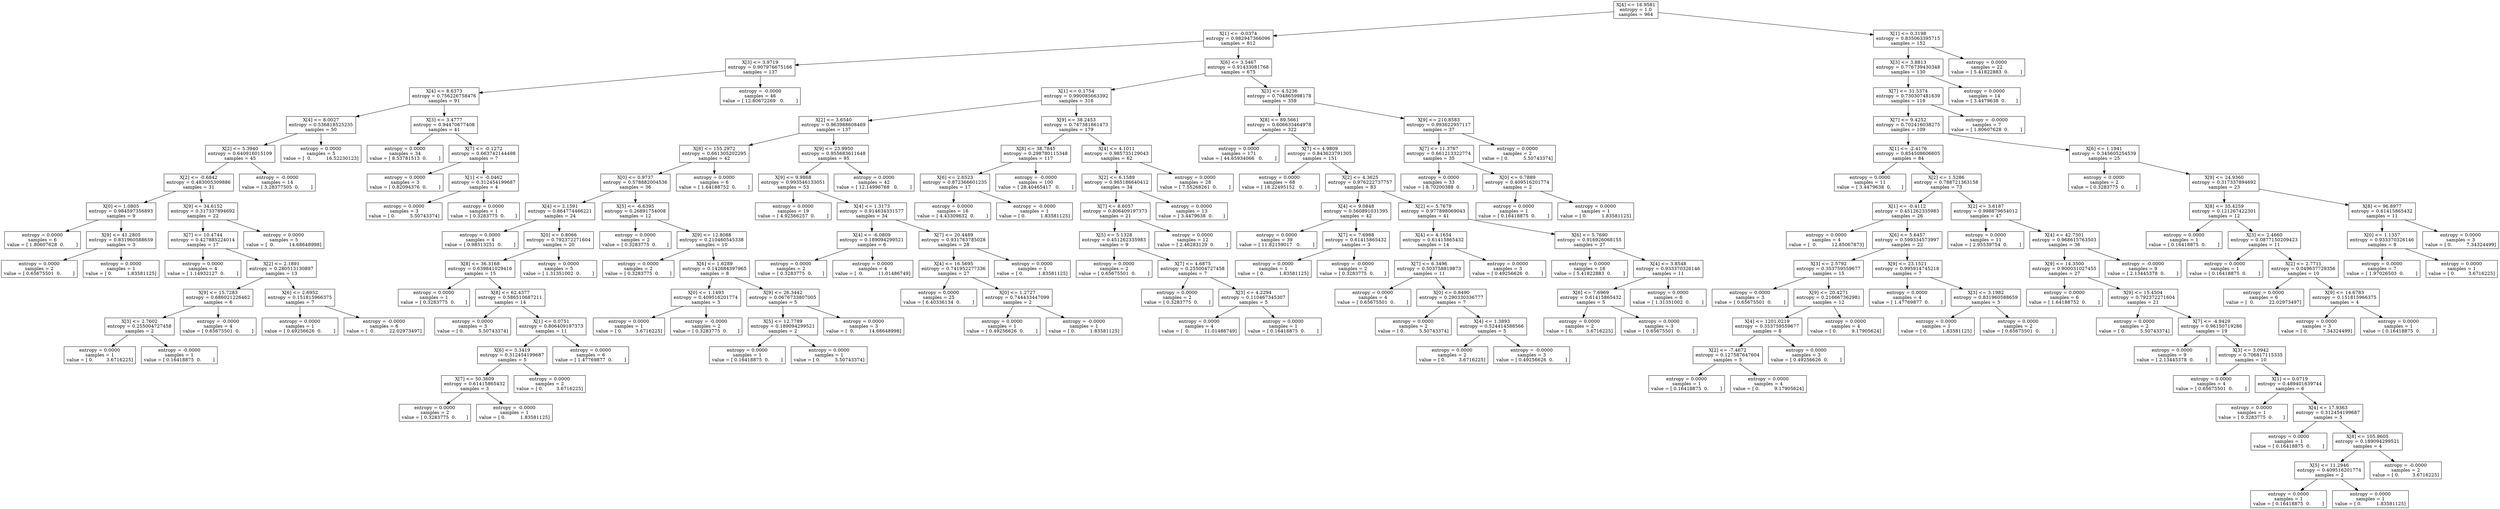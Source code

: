 digraph Tree {
0 [label="X[4] <= 16.9581\nentropy = 1.0\nsamples = 964", shape="box"] ;
1 [label="X[1] <= -0.0374\nentropy = 0.982947366096\nsamples = 812", shape="box"] ;
0 -> 1 ;
2 [label="X[3] <= 3.9719\nentropy = 0.907976675166\nsamples = 137", shape="box"] ;
1 -> 2 ;
3 [label="X[4] <= 8.6373\nentropy = 0.756226758476\nsamples = 91", shape="box"] ;
2 -> 3 ;
4 [label="X[4] <= 8.0027\nentropy = 0.536818525235\nsamples = 50", shape="box"] ;
3 -> 4 ;
5 [label="X[2] <= 5.3940\nentropy = 0.640916015109\nsamples = 45", shape="box"] ;
4 -> 5 ;
6 [label="X[2] <= -0.6842\nentropy = 0.483005309886\nsamples = 31", shape="box"] ;
5 -> 6 ;
7 [label="X[0] <= 1.0805\nentropy = 0.984597356893\nsamples = 9", shape="box"] ;
6 -> 7 ;
8 [label="entropy = 0.0000\nsamples = 6\nvalue = [ 1.80607628  0.        ]", shape="box"] ;
7 -> 8 ;
9 [label="X[9] <= 41.2805\nentropy = 0.831960588659\nsamples = 3", shape="box"] ;
7 -> 9 ;
10 [label="entropy = 0.0000\nsamples = 2\nvalue = [ 0.65675501  0.        ]", shape="box"] ;
9 -> 10 ;
11 [label="entropy = 0.0000\nsamples = 1\nvalue = [ 0.          1.83581125]", shape="box"] ;
9 -> 11 ;
12 [label="X[9] <= 34.6152\nentropy = 0.317337894692\nsamples = 22", shape="box"] ;
6 -> 12 ;
13 [label="X[7] <= 10.4744\nentropy = 0.427885224014\nsamples = 17", shape="box"] ;
12 -> 13 ;
14 [label="entropy = 0.0000\nsamples = 4\nvalue = [ 1.14932127  0.        ]", shape="box"] ;
13 -> 14 ;
15 [label="X[2] <= 2.1891\nentropy = 0.280513130897\nsamples = 13", shape="box"] ;
13 -> 15 ;
16 [label="X[9] <= 15.7283\nentropy = 0.686021226462\nsamples = 6", shape="box"] ;
15 -> 16 ;
17 [label="X[3] <= 2.7602\nentropy = 0.255004727458\nsamples = 2", shape="box"] ;
16 -> 17 ;
18 [label="entropy = 0.0000\nsamples = 1\nvalue = [ 0.         3.6716225]", shape="box"] ;
17 -> 18 ;
19 [label="entropy = -0.0000\nsamples = 1\nvalue = [ 0.16418875  0.        ]", shape="box"] ;
17 -> 19 ;
20 [label="entropy = -0.0000\nsamples = 4\nvalue = [ 0.65675501  0.        ]", shape="box"] ;
16 -> 20 ;
21 [label="X[6] <= 2.6952\nentropy = 0.151815966375\nsamples = 7", shape="box"] ;
15 -> 21 ;
22 [label="entropy = 0.0000\nsamples = 1\nvalue = [ 0.49256626  0.        ]", shape="box"] ;
21 -> 22 ;
23 [label="entropy = -0.0000\nsamples = 6\nvalue = [  0.          22.02973497]", shape="box"] ;
21 -> 23 ;
24 [label="entropy = 0.0000\nsamples = 5\nvalue = [  0.          14.68648998]", shape="box"] ;
12 -> 24 ;
25 [label="entropy = -0.0000\nsamples = 14\nvalue = [ 3.28377505  0.        ]", shape="box"] ;
5 -> 25 ;
26 [label="entropy = 0.0000\nsamples = 5\nvalue = [  0.          16.52230123]", shape="box"] ;
4 -> 26 ;
27 [label="X[3] <= 3.4777\nentropy = 0.94470677408\nsamples = 41", shape="box"] ;
3 -> 27 ;
28 [label="entropy = 0.0000\nsamples = 34\nvalue = [ 8.53781513  0.        ]", shape="box"] ;
27 -> 28 ;
29 [label="X[7] <= -0.1272\nentropy = 0.663742144498\nsamples = 7", shape="box"] ;
27 -> 29 ;
30 [label="entropy = 0.0000\nsamples = 3\nvalue = [ 0.82094376  0.        ]", shape="box"] ;
29 -> 30 ;
31 [label="X[1] <= -0.0462\nentropy = 0.312454199687\nsamples = 4", shape="box"] ;
29 -> 31 ;
32 [label="entropy = 0.0000\nsamples = 3\nvalue = [ 0.          5.50743374]", shape="box"] ;
31 -> 32 ;
33 [label="entropy = 0.0000\nsamples = 1\nvalue = [ 0.3283775  0.       ]", shape="box"] ;
31 -> 33 ;
34 [label="entropy = -0.0000\nsamples = 46\nvalue = [ 12.80672269   0.        ]", shape="box"] ;
2 -> 34 ;
35 [label="X[6] <= 3.5467\nentropy = 0.91433081768\nsamples = 675", shape="box"] ;
1 -> 35 ;
36 [label="X[1] <= 0.1754\nentropy = 0.990085663392\nsamples = 316", shape="box"] ;
35 -> 36 ;
37 [label="X[2] <= 3.6540\nentropy = 0.963988608469\nsamples = 137", shape="box"] ;
36 -> 37 ;
38 [label="X[8] <= 155.2972\nentropy = 0.661305202295\nsamples = 42", shape="box"] ;
37 -> 38 ;
39 [label="X[0] <= 0.9737\nentropy = 0.578882004536\nsamples = 36", shape="box"] ;
38 -> 39 ;
40 [label="X[4] <= 2.1591\nentropy = 0.864774466221\nsamples = 24", shape="box"] ;
39 -> 40 ;
41 [label="entropy = 0.0000\nsamples = 4\nvalue = [ 0.98513251  0.        ]", shape="box"] ;
40 -> 41 ;
42 [label="X[0] <= 0.8066\nentropy = 0.792372271604\nsamples = 20", shape="box"] ;
40 -> 42 ;
43 [label="X[8] <= 36.3168\nentropy = 0.639841029416\nsamples = 15", shape="box"] ;
42 -> 43 ;
44 [label="entropy = 0.0000\nsamples = 1\nvalue = [ 0.3283775  0.       ]", shape="box"] ;
43 -> 44 ;
45 [label="X[8] <= 62.4377\nentropy = 0.586510687211\nsamples = 14", shape="box"] ;
43 -> 45 ;
46 [label="entropy = 0.0000\nsamples = 3\nvalue = [ 0.          5.50743374]", shape="box"] ;
45 -> 46 ;
47 [label="X[1] <= 0.0751\nentropy = 0.806409197373\nsamples = 11", shape="box"] ;
45 -> 47 ;
48 [label="X[6] <= 3.3419\nentropy = 0.312454199687\nsamples = 5", shape="box"] ;
47 -> 48 ;
49 [label="X[7] <= 50.3609\nentropy = 0.61415865432\nsamples = 3", shape="box"] ;
48 -> 49 ;
50 [label="entropy = 0.0000\nsamples = 2\nvalue = [ 0.3283775  0.       ]", shape="box"] ;
49 -> 50 ;
51 [label="entropy = -0.0000\nsamples = 1\nvalue = [ 0.          1.83581125]", shape="box"] ;
49 -> 51 ;
52 [label="entropy = 0.0000\nsamples = 2\nvalue = [ 0.         3.6716225]", shape="box"] ;
48 -> 52 ;
53 [label="entropy = 0.0000\nsamples = 6\nvalue = [ 1.47769877  0.        ]", shape="box"] ;
47 -> 53 ;
54 [label="entropy = 0.0000\nsamples = 5\nvalue = [ 1.31351002  0.        ]", shape="box"] ;
42 -> 54 ;
55 [label="X[5] <= -6.6395\nentropy = 0.26891754008\nsamples = 12", shape="box"] ;
39 -> 55 ;
56 [label="entropy = 0.0000\nsamples = 2\nvalue = [ 0.3283775  0.       ]", shape="box"] ;
55 -> 56 ;
57 [label="X[9] <= 12.8088\nentropy = 0.210460545338\nsamples = 10", shape="box"] ;
55 -> 57 ;
58 [label="entropy = 0.0000\nsamples = 2\nvalue = [ 0.3283775  0.       ]", shape="box"] ;
57 -> 58 ;
59 [label="X[6] <= 1.6289\nentropy = 0.142684397965\nsamples = 8", shape="box"] ;
57 -> 59 ;
60 [label="X[0] <= 1.1493\nentropy = 0.409516201774\nsamples = 3", shape="box"] ;
59 -> 60 ;
61 [label="entropy = 0.0000\nsamples = 1\nvalue = [ 0.         3.6716225]", shape="box"] ;
60 -> 61 ;
62 [label="entropy = -0.0000\nsamples = 2\nvalue = [ 0.3283775  0.       ]", shape="box"] ;
60 -> 62 ;
63 [label="X[9] <= 26.3442\nentropy = 0.0676733807005\nsamples = 5", shape="box"] ;
59 -> 63 ;
64 [label="X[5] <= 12.7789\nentropy = 0.189094299521\nsamples = 2", shape="box"] ;
63 -> 64 ;
65 [label="entropy = 0.0000\nsamples = 1\nvalue = [ 0.16418875  0.        ]", shape="box"] ;
64 -> 65 ;
66 [label="entropy = 0.0000\nsamples = 1\nvalue = [ 0.          5.50743374]", shape="box"] ;
64 -> 66 ;
67 [label="entropy = 0.0000\nsamples = 3\nvalue = [  0.          14.68648998]", shape="box"] ;
63 -> 67 ;
68 [label="entropy = 0.0000\nsamples = 6\nvalue = [ 1.64188752  0.        ]", shape="box"] ;
38 -> 68 ;
69 [label="X[9] <= 23.9950\nentropy = 0.955683611648\nsamples = 95", shape="box"] ;
37 -> 69 ;
70 [label="X[9] <= 9.9868\nentropy = 0.993546133051\nsamples = 53", shape="box"] ;
69 -> 70 ;
71 [label="entropy = 0.0000\nsamples = 19\nvalue = [ 4.92566257  0.        ]", shape="box"] ;
70 -> 71 ;
72 [label="X[4] <= 1.3173\nentropy = 0.914634331577\nsamples = 34", shape="box"] ;
70 -> 72 ;
73 [label="X[4] <= -6.0809\nentropy = 0.189094299521\nsamples = 6", shape="box"] ;
72 -> 73 ;
74 [label="entropy = 0.0000\nsamples = 2\nvalue = [ 0.3283775  0.       ]", shape="box"] ;
73 -> 74 ;
75 [label="entropy = 0.0000\nsamples = 4\nvalue = [  0.          11.01486749]", shape="box"] ;
73 -> 75 ;
76 [label="X[7] <= 20.4489\nentropy = 0.931763785028\nsamples = 28", shape="box"] ;
72 -> 76 ;
77 [label="X[4] <= 16.5695\nentropy = 0.741952277336\nsamples = 27", shape="box"] ;
76 -> 77 ;
78 [label="entropy = 0.0000\nsamples = 25\nvalue = [ 6.40336134  0.        ]", shape="box"] ;
77 -> 78 ;
79 [label="X[0] <= 1.2727\nentropy = 0.744433447099\nsamples = 2", shape="box"] ;
77 -> 79 ;
80 [label="entropy = 0.0000\nsamples = 1\nvalue = [ 0.49256626  0.        ]", shape="box"] ;
79 -> 80 ;
81 [label="entropy = -0.0000\nsamples = 1\nvalue = [ 0.          1.83581125]", shape="box"] ;
79 -> 81 ;
82 [label="entropy = 0.0000\nsamples = 1\nvalue = [ 0.          1.83581125]", shape="box"] ;
76 -> 82 ;
83 [label="entropy = 0.0000\nsamples = 42\nvalue = [ 12.14996768   0.        ]", shape="box"] ;
69 -> 83 ;
84 [label="X[9] <= 38.2453\nentropy = 0.747381861473\nsamples = 179", shape="box"] ;
36 -> 84 ;
85 [label="X[8] <= 38.7845\nentropy = 0.298780115348\nsamples = 117", shape="box"] ;
84 -> 85 ;
86 [label="X[6] <= 2.6523\nentropy = 0.872366601235\nsamples = 17", shape="box"] ;
85 -> 86 ;
87 [label="entropy = 0.0000\nsamples = 16\nvalue = [ 4.43309632  0.        ]", shape="box"] ;
86 -> 87 ;
88 [label="entropy = -0.0000\nsamples = 1\nvalue = [ 0.          1.83581125]", shape="box"] ;
86 -> 88 ;
89 [label="entropy = -0.0000\nsamples = 100\nvalue = [ 28.40465417   0.        ]", shape="box"] ;
85 -> 89 ;
90 [label="X[4] <= 4.1011\nentropy = 0.985735129043\nsamples = 62", shape="box"] ;
84 -> 90 ;
91 [label="X[2] <= 6.1589\nentropy = 0.965186640412\nsamples = 34", shape="box"] ;
90 -> 91 ;
92 [label="X[7] <= 8.6057\nentropy = 0.806409197373\nsamples = 21", shape="box"] ;
91 -> 92 ;
93 [label="X[5] <= 5.1328\nentropy = 0.451262335983\nsamples = 9", shape="box"] ;
92 -> 93 ;
94 [label="entropy = 0.0000\nsamples = 2\nvalue = [ 0.65675501  0.        ]", shape="box"] ;
93 -> 94 ;
95 [label="X[7] <= 4.6875\nentropy = 0.255004727458\nsamples = 7", shape="box"] ;
93 -> 95 ;
96 [label="entropy = 0.0000\nsamples = 2\nvalue = [ 0.3283775  0.       ]", shape="box"] ;
95 -> 96 ;
97 [label="X[3] <= 4.2294\nentropy = 0.110467345307\nsamples = 5", shape="box"] ;
95 -> 97 ;
98 [label="entropy = 0.0000\nsamples = 4\nvalue = [  0.          11.01486749]", shape="box"] ;
97 -> 98 ;
99 [label="entropy = 0.0000\nsamples = 1\nvalue = [ 0.16418875  0.        ]", shape="box"] ;
97 -> 99 ;
100 [label="entropy = 0.0000\nsamples = 12\nvalue = [ 2.46283129  0.        ]", shape="box"] ;
92 -> 100 ;
101 [label="entropy = 0.0000\nsamples = 13\nvalue = [ 3.4479638  0.       ]", shape="box"] ;
91 -> 101 ;
102 [label="entropy = 0.0000\nsamples = 28\nvalue = [ 7.55268261  0.        ]", shape="box"] ;
90 -> 102 ;
103 [label="X[3] <= 4.5236\nentropy = 0.704865998178\nsamples = 359", shape="box"] ;
35 -> 103 ;
104 [label="X[8] <= 89.5661\nentropy = 0.606633464978\nsamples = 322", shape="box"] ;
103 -> 104 ;
105 [label="entropy = 0.0000\nsamples = 171\nvalue = [ 44.65934066   0.        ]", shape="box"] ;
104 -> 105 ;
106 [label="X[7] <= 4.9809\nentropy = 0.843623791305\nsamples = 151", shape="box"] ;
104 -> 106 ;
107 [label="entropy = 0.0000\nsamples = 68\nvalue = [ 18.22495152   0.        ]", shape="box"] ;
106 -> 107 ;
108 [label="X[2] <= 4.3625\nentropy = 0.976222737757\nsamples = 83", shape="box"] ;
106 -> 108 ;
109 [label="X[4] <= 9.0848\nentropy = 0.560891031395\nsamples = 42", shape="box"] ;
108 -> 109 ;
110 [label="entropy = 0.0000\nsamples = 39\nvalue = [ 11.82159017   0.        ]", shape="box"] ;
109 -> 110 ;
111 [label="X[7] <= 7.6988\nentropy = 0.61415865432\nsamples = 3", shape="box"] ;
109 -> 111 ;
112 [label="entropy = 0.0000\nsamples = 1\nvalue = [ 0.          1.83581125]", shape="box"] ;
111 -> 112 ;
113 [label="entropy = -0.0000\nsamples = 2\nvalue = [ 0.3283775  0.       ]", shape="box"] ;
111 -> 113 ;
114 [label="X[2] <= 5.7679\nentropy = 0.977898069043\nsamples = 41", shape="box"] ;
108 -> 114 ;
115 [label="X[4] <= 4.1654\nentropy = 0.61415865432\nsamples = 14", shape="box"] ;
114 -> 115 ;
116 [label="X[7] <= 6.3496\nentropy = 0.503758819873\nsamples = 11", shape="box"] ;
115 -> 116 ;
117 [label="entropy = 0.0000\nsamples = 4\nvalue = [ 0.65675501  0.        ]", shape="box"] ;
116 -> 117 ;
118 [label="X[0] <= 0.8490\nentropy = 0.290330336777\nsamples = 7", shape="box"] ;
116 -> 118 ;
119 [label="entropy = 0.0000\nsamples = 2\nvalue = [ 0.          5.50743374]", shape="box"] ;
118 -> 119 ;
120 [label="X[4] <= 1.3893\nentropy = 0.524414588566\nsamples = 5", shape="box"] ;
118 -> 120 ;
121 [label="entropy = 0.0000\nsamples = 2\nvalue = [ 0.         3.6716225]", shape="box"] ;
120 -> 121 ;
122 [label="entropy = -0.0000\nsamples = 3\nvalue = [ 0.49256626  0.        ]", shape="box"] ;
120 -> 122 ;
123 [label="entropy = 0.0000\nsamples = 3\nvalue = [ 0.49256626  0.        ]", shape="box"] ;
115 -> 123 ;
124 [label="X[6] <= 5.7690\nentropy = 0.916926068155\nsamples = 27", shape="box"] ;
114 -> 124 ;
125 [label="entropy = 0.0000\nsamples = 16\nvalue = [ 5.41822883  0.        ]", shape="box"] ;
124 -> 125 ;
126 [label="X[4] <= 3.8548\nentropy = 0.933370326146\nsamples = 11", shape="box"] ;
124 -> 126 ;
127 [label="X[6] <= 7.6969\nentropy = 0.61415865432\nsamples = 5", shape="box"] ;
126 -> 127 ;
128 [label="entropy = 0.0000\nsamples = 2\nvalue = [ 0.         3.6716225]", shape="box"] ;
127 -> 128 ;
129 [label="entropy = 0.0000\nsamples = 3\nvalue = [ 0.65675501  0.        ]", shape="box"] ;
127 -> 129 ;
130 [label="entropy = 0.0000\nsamples = 6\nvalue = [ 1.31351002  0.        ]", shape="box"] ;
126 -> 130 ;
131 [label="X[9] <= 210.8583\nentropy = 0.993622957117\nsamples = 37", shape="box"] ;
103 -> 131 ;
132 [label="X[7] <= 11.3767\nentropy = 0.661213322774\nsamples = 35", shape="box"] ;
131 -> 132 ;
133 [label="entropy = 0.0000\nsamples = 33\nvalue = [ 8.70200388  0.        ]", shape="box"] ;
132 -> 133 ;
134 [label="X[0] <= 0.7889\nentropy = 0.409516201774\nsamples = 2", shape="box"] ;
132 -> 134 ;
135 [label="entropy = 0.0000\nsamples = 1\nvalue = [ 0.16418875  0.        ]", shape="box"] ;
134 -> 135 ;
136 [label="entropy = 0.0000\nsamples = 1\nvalue = [ 0.          1.83581125]", shape="box"] ;
134 -> 136 ;
137 [label="entropy = 0.0000\nsamples = 2\nvalue = [ 0.          5.50743374]", shape="box"] ;
131 -> 137 ;
138 [label="X[1] <= 0.3198\nentropy = 0.835063395715\nsamples = 152", shape="box"] ;
0 -> 138 ;
139 [label="X[3] <= 3.8813\nentropy = 0.776739430348\nsamples = 130", shape="box"] ;
138 -> 139 ;
140 [label="X[7] <= 31.5374\nentropy = 0.730307481639\nsamples = 116", shape="box"] ;
139 -> 140 ;
141 [label="X[7] <= 9.4252\nentropy = 0.702416038275\nsamples = 109", shape="box"] ;
140 -> 141 ;
142 [label="X[1] <= -2.4176\nentropy = 0.854508606605\nsamples = 84", shape="box"] ;
141 -> 142 ;
143 [label="entropy = 0.0000\nsamples = 11\nvalue = [ 3.4479638  0.       ]", shape="box"] ;
142 -> 143 ;
144 [label="X[2] <= 1.5286\nentropy = 0.788721363158\nsamples = 73", shape="box"] ;
142 -> 144 ;
145 [label="X[1] <= -0.4112\nentropy = 0.451262335983\nsamples = 26", shape="box"] ;
144 -> 145 ;
146 [label="entropy = 0.0000\nsamples = 4\nvalue = [  0.          12.85067873]", shape="box"] ;
145 -> 146 ;
147 [label="X[6] <= 5.6457\nentropy = 0.599334573997\nsamples = 22", shape="box"] ;
145 -> 147 ;
148 [label="X[3] <= 2.5792\nentropy = 0.353759559677\nsamples = 15", shape="box"] ;
147 -> 148 ;
149 [label="entropy = 0.0000\nsamples = 3\nvalue = [ 0.65675501  0.        ]", shape="box"] ;
148 -> 149 ;
150 [label="X[9] <= 20.4271\nentropy = 0.216667362981\nsamples = 12", shape="box"] ;
148 -> 150 ;
151 [label="X[4] <= 1201.0219\nentropy = 0.353759559677\nsamples = 8", shape="box"] ;
150 -> 151 ;
152 [label="X[2] <= -7.4672\nentropy = 0.127587647604\nsamples = 5", shape="box"] ;
151 -> 152 ;
153 [label="entropy = 0.0000\nsamples = 1\nvalue = [ 0.16418875  0.        ]", shape="box"] ;
152 -> 153 ;
154 [label="entropy = 0.0000\nsamples = 4\nvalue = [ 0.          9.17905624]", shape="box"] ;
152 -> 154 ;
155 [label="entropy = 0.0000\nsamples = 3\nvalue = [ 0.49256626  0.        ]", shape="box"] ;
151 -> 155 ;
156 [label="entropy = 0.0000\nsamples = 4\nvalue = [ 0.          9.17905624]", shape="box"] ;
150 -> 156 ;
157 [label="X[9] <= 23.1521\nentropy = 0.995914745218\nsamples = 7", shape="box"] ;
147 -> 157 ;
158 [label="entropy = 0.0000\nsamples = 4\nvalue = [ 1.47769877  0.        ]", shape="box"] ;
157 -> 158 ;
159 [label="X[3] <= 3.1982\nentropy = 0.831960588659\nsamples = 3", shape="box"] ;
157 -> 159 ;
160 [label="entropy = 0.0000\nsamples = 1\nvalue = [ 0.          1.83581125]", shape="box"] ;
159 -> 160 ;
161 [label="entropy = 0.0000\nsamples = 2\nvalue = [ 0.65675501  0.        ]", shape="box"] ;
159 -> 161 ;
162 [label="X[2] <= 3.6187\nentropy = 0.998879654012\nsamples = 47", shape="box"] ;
144 -> 162 ;
163 [label="entropy = 0.0000\nsamples = 11\nvalue = [ 2.95539754  0.        ]", shape="box"] ;
162 -> 163 ;
164 [label="X[4] <= 42.7301\nentropy = 0.968615763503\nsamples = 36", shape="box"] ;
162 -> 164 ;
165 [label="X[9] <= 14.3500\nentropy = 0.900031027455\nsamples = 27", shape="box"] ;
164 -> 165 ;
166 [label="entropy = 0.0000\nsamples = 6\nvalue = [ 1.64188752  0.        ]", shape="box"] ;
165 -> 166 ;
167 [label="X[9] <= 15.4504\nentropy = 0.792372271604\nsamples = 21", shape="box"] ;
165 -> 167 ;
168 [label="entropy = 0.0000\nsamples = 2\nvalue = [ 0.          5.50743374]", shape="box"] ;
167 -> 168 ;
169 [label="X[7] <= -4.9429\nentropy = 0.96150719286\nsamples = 19", shape="box"] ;
167 -> 169 ;
170 [label="entropy = 0.0000\nsamples = 9\nvalue = [ 2.13445378  0.        ]", shape="box"] ;
169 -> 170 ;
171 [label="X[3] <= 3.0942\nentropy = 0.706817115335\nsamples = 10", shape="box"] ;
169 -> 171 ;
172 [label="entropy = 0.0000\nsamples = 4\nvalue = [ 0.65675501  0.        ]", shape="box"] ;
171 -> 172 ;
173 [label="X[1] <= 0.0719\nentropy = 0.489401639744\nsamples = 6", shape="box"] ;
171 -> 173 ;
174 [label="entropy = 0.0000\nsamples = 1\nvalue = [ 0.3283775  0.       ]", shape="box"] ;
173 -> 174 ;
175 [label="X[4] <= 17.9363\nentropy = 0.312454199687\nsamples = 5", shape="box"] ;
173 -> 175 ;
176 [label="entropy = 0.0000\nsamples = 1\nvalue = [ 0.16418875  0.        ]", shape="box"] ;
175 -> 176 ;
177 [label="X[8] <= 105.9605\nentropy = 0.189094299521\nsamples = 4", shape="box"] ;
175 -> 177 ;
178 [label="X[5] <= 11.2946\nentropy = 0.409516201774\nsamples = 2", shape="box"] ;
177 -> 178 ;
179 [label="entropy = 0.0000\nsamples = 1\nvalue = [ 0.16418875  0.        ]", shape="box"] ;
178 -> 179 ;
180 [label="entropy = 0.0000\nsamples = 1\nvalue = [ 0.          1.83581125]", shape="box"] ;
178 -> 180 ;
181 [label="entropy = -0.0000\nsamples = 2\nvalue = [ 0.         3.6716225]", shape="box"] ;
177 -> 181 ;
182 [label="entropy = -0.0000\nsamples = 9\nvalue = [ 2.13445378  0.        ]", shape="box"] ;
164 -> 182 ;
183 [label="X[6] <= 1.1941\nentropy = 0.345605254539\nsamples = 25", shape="box"] ;
141 -> 183 ;
184 [label="entropy = 0.0000\nsamples = 2\nvalue = [ 0.3283775  0.       ]", shape="box"] ;
183 -> 184 ;
185 [label="X[9] <= 24.9360\nentropy = 0.317337894692\nsamples = 23", shape="box"] ;
183 -> 185 ;
186 [label="X[8] <= 35.4259\nentropy = 0.121267422301\nsamples = 12", shape="box"] ;
185 -> 186 ;
187 [label="entropy = 0.0000\nsamples = 1\nvalue = [ 0.16418875  0.        ]", shape="box"] ;
186 -> 187 ;
188 [label="X[3] <= 2.4660\nentropy = 0.0877150209423\nsamples = 11", shape="box"] ;
186 -> 188 ;
189 [label="entropy = 0.0000\nsamples = 1\nvalue = [ 0.16418875  0.        ]", shape="box"] ;
188 -> 189 ;
190 [label="X[2] <= 2.7711\nentropy = 0.049637729356\nsamples = 10", shape="box"] ;
188 -> 190 ;
191 [label="entropy = 0.0000\nsamples = 6\nvalue = [  0.          22.02973497]", shape="box"] ;
190 -> 191 ;
192 [label="X[9] <= 14.6783\nentropy = 0.151815966375\nsamples = 4", shape="box"] ;
190 -> 192 ;
193 [label="entropy = 0.0000\nsamples = 3\nvalue = [ 0.          7.34324499]", shape="box"] ;
192 -> 193 ;
194 [label="entropy = 0.0000\nsamples = 1\nvalue = [ 0.16418875  0.        ]", shape="box"] ;
192 -> 194 ;
195 [label="X[8] <= 96.8977\nentropy = 0.61415865432\nsamples = 11", shape="box"] ;
185 -> 195 ;
196 [label="X[0] <= 1.1357\nentropy = 0.933370326146\nsamples = 8", shape="box"] ;
195 -> 196 ;
197 [label="entropy = 0.0000\nsamples = 7\nvalue = [ 1.97026503  0.        ]", shape="box"] ;
196 -> 197 ;
198 [label="entropy = 0.0000\nsamples = 1\nvalue = [ 0.         3.6716225]", shape="box"] ;
196 -> 198 ;
199 [label="entropy = 0.0000\nsamples = 3\nvalue = [ 0.          7.34324499]", shape="box"] ;
195 -> 199 ;
200 [label="entropy = -0.0000\nsamples = 7\nvalue = [ 1.80607628  0.        ]", shape="box"] ;
140 -> 200 ;
201 [label="entropy = 0.0000\nsamples = 14\nvalue = [ 3.4479638  0.       ]", shape="box"] ;
139 -> 201 ;
202 [label="entropy = 0.0000\nsamples = 22\nvalue = [ 5.41822883  0.        ]", shape="box"] ;
138 -> 202 ;
}